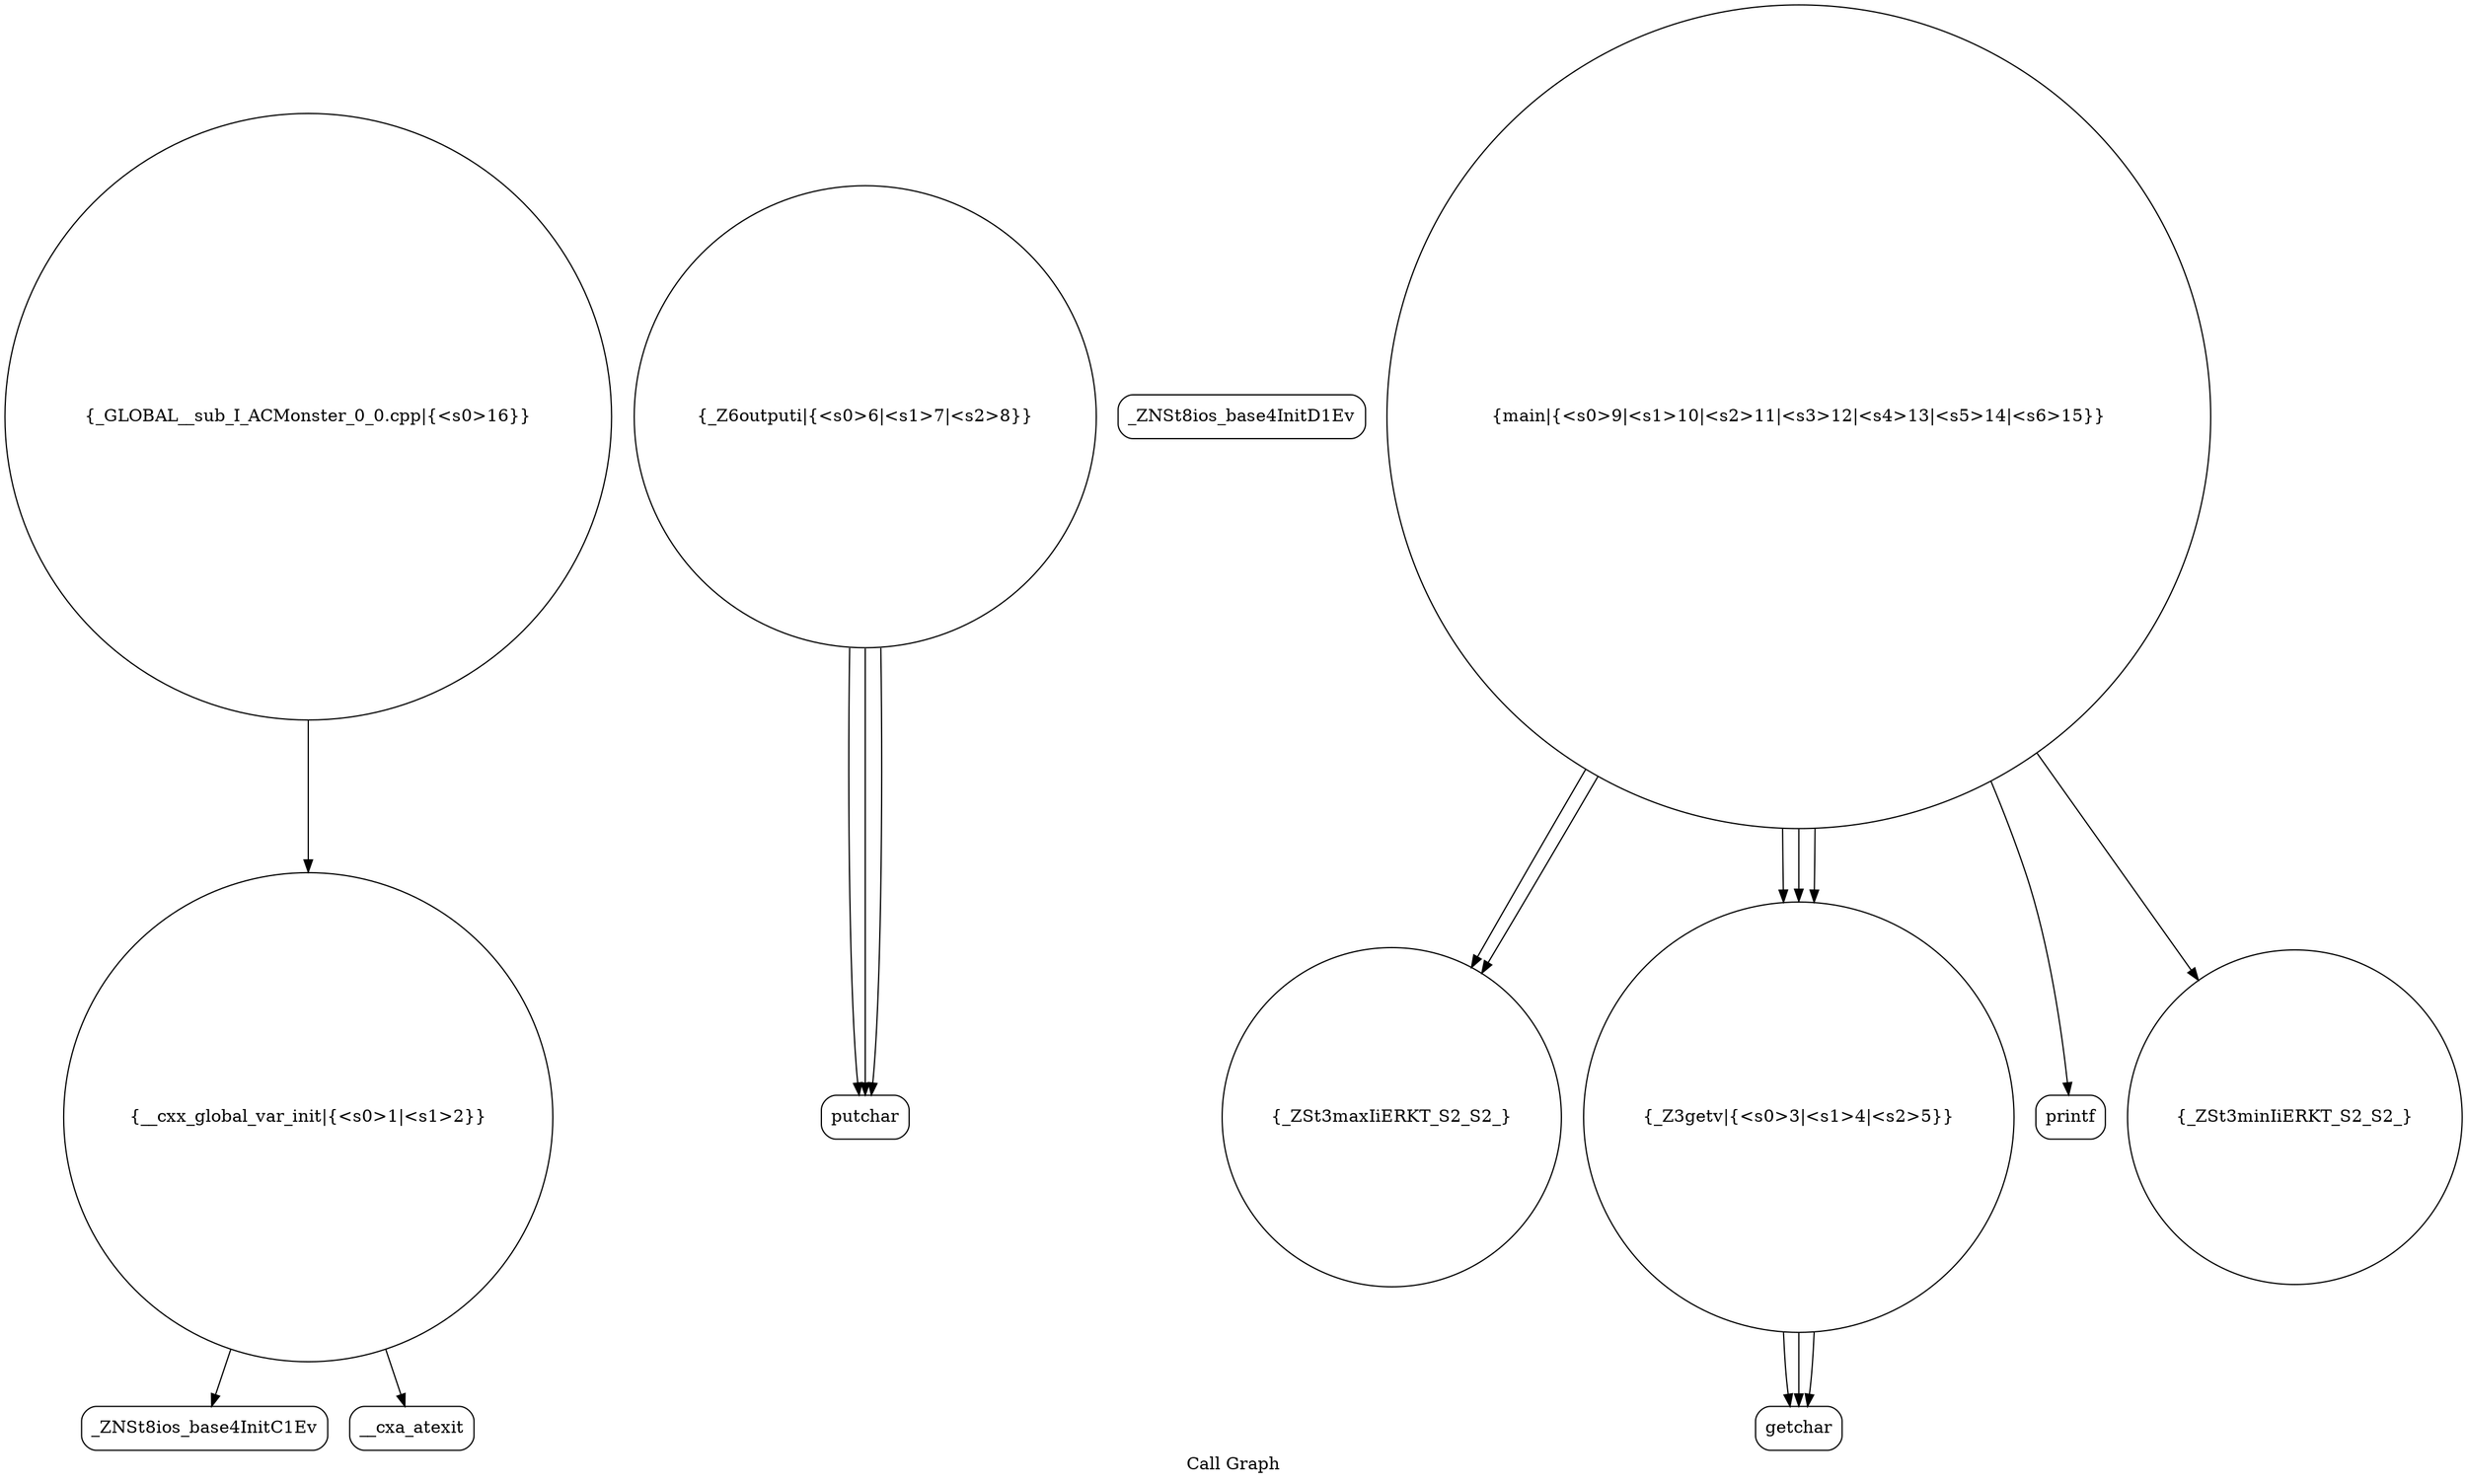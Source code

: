 digraph "Call Graph" {
	label="Call Graph";

	Node0x55d6fd490f30 [shape=record,shape=circle,label="{__cxx_global_var_init|{<s0>1|<s1>2}}"];
	Node0x55d6fd490f30:s0 -> Node0x55d6fd4913c0[color=black];
	Node0x55d6fd490f30:s1 -> Node0x55d6fd4914c0[color=black];
	Node0x55d6fd4916c0 [shape=record,shape=Mrecord,label="{putchar}"];
	Node0x55d6fd491440 [shape=record,shape=Mrecord,label="{_ZNSt8ios_base4InitD1Ev}"];
	Node0x55d6fd4917c0 [shape=record,shape=circle,label="{_ZSt3maxIiERKT_S2_S2_}"];
	Node0x55d6fd491540 [shape=record,shape=circle,label="{_Z3getv|{<s0>3|<s1>4|<s2>5}}"];
	Node0x55d6fd491540:s0 -> Node0x55d6fd4915c0[color=black];
	Node0x55d6fd491540:s1 -> Node0x55d6fd4915c0[color=black];
	Node0x55d6fd491540:s2 -> Node0x55d6fd4915c0[color=black];
	Node0x55d6fd4918c0 [shape=record,shape=Mrecord,label="{printf}"];
	Node0x55d6fd491640 [shape=record,shape=circle,label="{_Z6outputi|{<s0>6|<s1>7|<s2>8}}"];
	Node0x55d6fd491640:s0 -> Node0x55d6fd4916c0[color=black];
	Node0x55d6fd491640:s1 -> Node0x55d6fd4916c0[color=black];
	Node0x55d6fd491640:s2 -> Node0x55d6fd4916c0[color=black];
	Node0x55d6fd4913c0 [shape=record,shape=Mrecord,label="{_ZNSt8ios_base4InitC1Ev}"];
	Node0x55d6fd491740 [shape=record,shape=circle,label="{main|{<s0>9|<s1>10|<s2>11|<s3>12|<s4>13|<s5>14|<s6>15}}"];
	Node0x55d6fd491740:s0 -> Node0x55d6fd491540[color=black];
	Node0x55d6fd491740:s1 -> Node0x55d6fd491540[color=black];
	Node0x55d6fd491740:s2 -> Node0x55d6fd491540[color=black];
	Node0x55d6fd491740:s3 -> Node0x55d6fd4917c0[color=black];
	Node0x55d6fd491740:s4 -> Node0x55d6fd4917c0[color=black];
	Node0x55d6fd491740:s5 -> Node0x55d6fd491840[color=black];
	Node0x55d6fd491740:s6 -> Node0x55d6fd4918c0[color=black];
	Node0x55d6fd4914c0 [shape=record,shape=Mrecord,label="{__cxa_atexit}"];
	Node0x55d6fd491840 [shape=record,shape=circle,label="{_ZSt3minIiERKT_S2_S2_}"];
	Node0x55d6fd4915c0 [shape=record,shape=Mrecord,label="{getchar}"];
	Node0x55d6fd491940 [shape=record,shape=circle,label="{_GLOBAL__sub_I_ACMonster_0_0.cpp|{<s0>16}}"];
	Node0x55d6fd491940:s0 -> Node0x55d6fd490f30[color=black];
}
